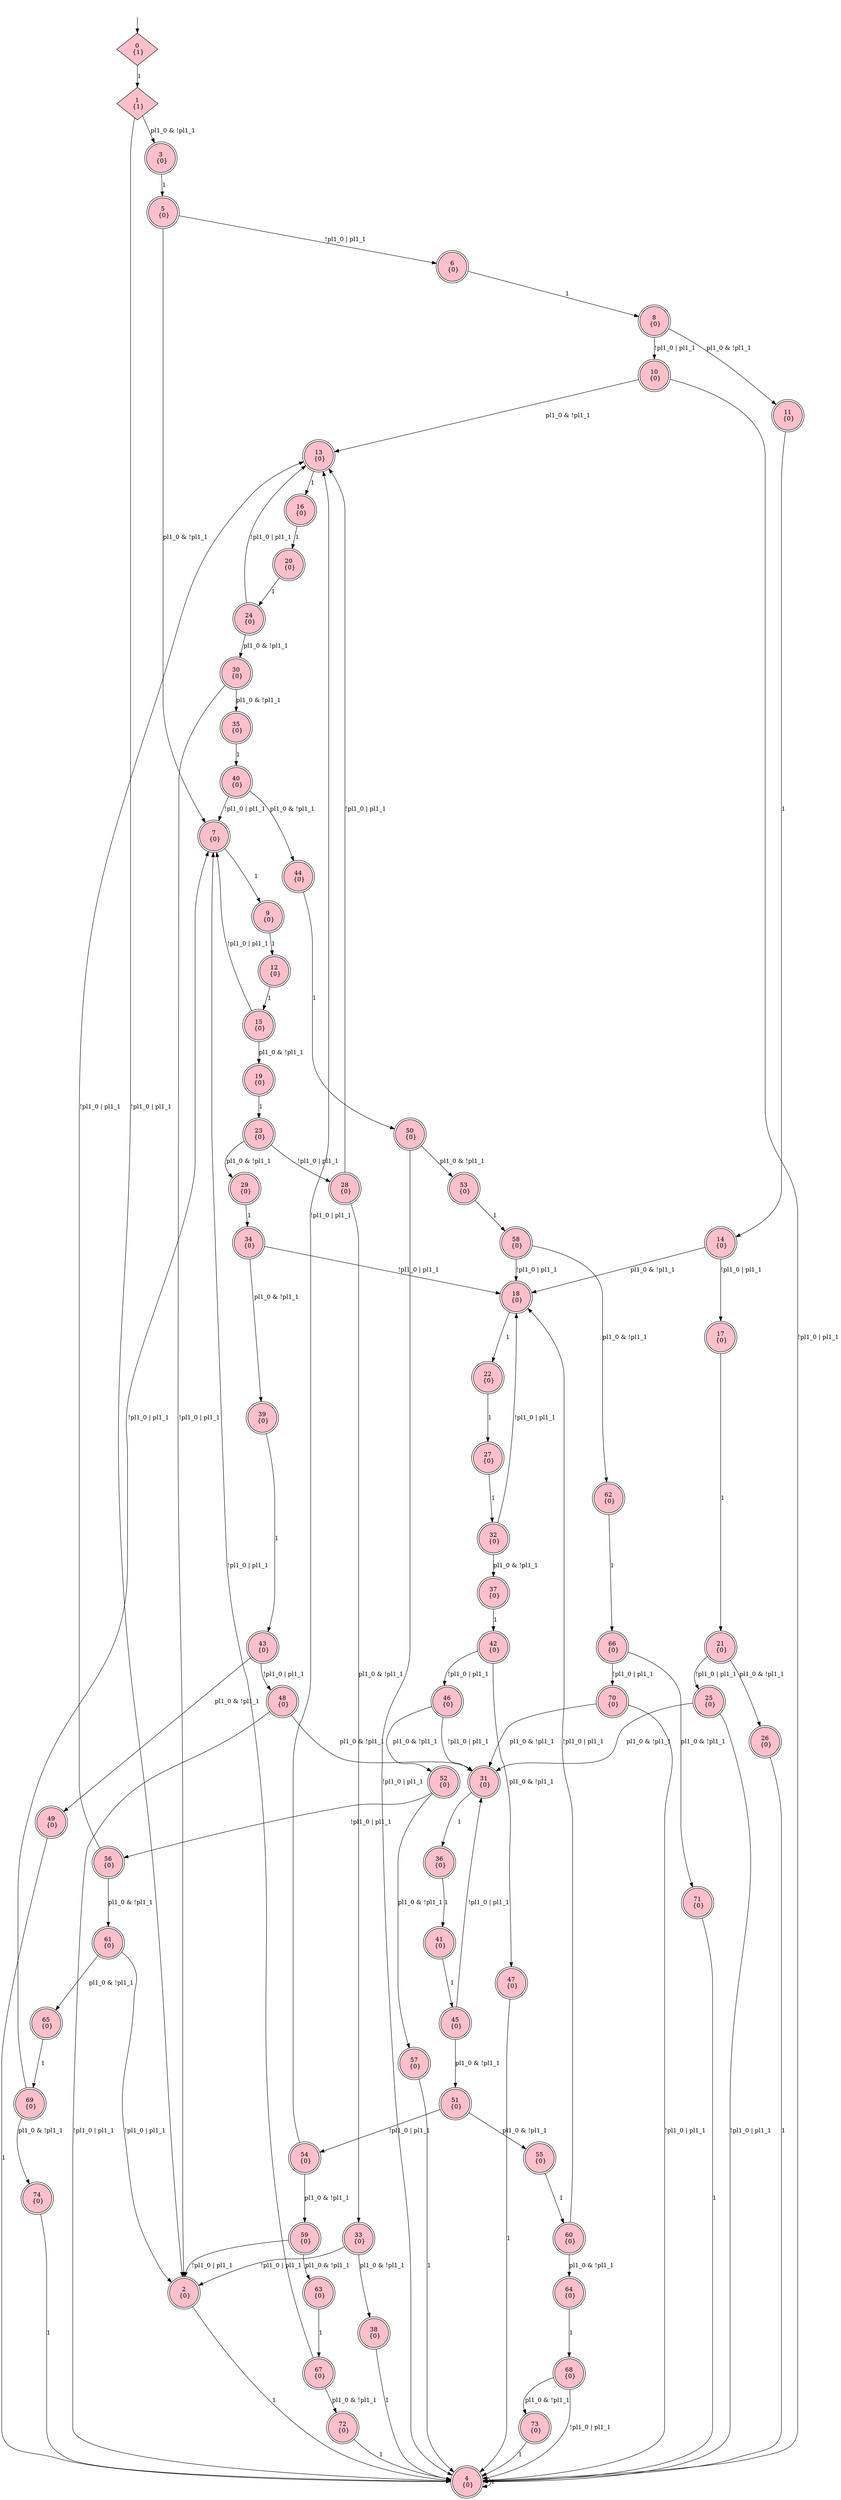 digraph G {
    start [shape="none", label=""];
    start -> 0;
    0 [shape="diamond", peripheries=1, style="filled", fillcolor="pink", label="0\n {1}"];
    1 [shape="diamond", peripheries=1, style="filled", fillcolor="pink", label="1\n {1}"];
    2 [shape="circle", peripheries=2, style="filled", fillcolor="pink", label="2\n {0}"];
    3 [shape="circle", peripheries=2, style="filled", fillcolor="pink", label="3\n {0}"];
    4 [shape="circle", peripheries=2, style="filled", fillcolor="pink", label="4\n {0}"];
    5 [shape="circle", peripheries=2, style="filled", fillcolor="pink", label="5\n {0}"];
    6 [shape="circle", peripheries=2, style="filled", fillcolor="pink", label="6\n {0}"];
    7 [shape="circle", peripheries=2, style="filled", fillcolor="pink", label="7\n {0}"];
    8 [shape="circle", peripheries=2, style="filled", fillcolor="pink", label="8\n {0}"];
    9 [shape="circle", peripheries=2, style="filled", fillcolor="pink", label="9\n {0}"];
    10 [shape="circle", peripheries=2, style="filled", fillcolor="pink", label="10\n {0}"];
    11 [shape="circle", peripheries=2, style="filled", fillcolor="pink", label="11\n {0}"];
    12 [shape="circle", peripheries=2, style="filled", fillcolor="pink", label="12\n {0}"];
    13 [shape="circle", peripheries=2, style="filled", fillcolor="pink", label="13\n {0}"];
    14 [shape="circle", peripheries=2, style="filled", fillcolor="pink", label="14\n {0}"];
    15 [shape="circle", peripheries=2, style="filled", fillcolor="pink", label="15\n {0}"];
    16 [shape="circle", peripheries=2, style="filled", fillcolor="pink", label="16\n {0}"];
    17 [shape="circle", peripheries=2, style="filled", fillcolor="pink", label="17\n {0}"];
    18 [shape="circle", peripheries=2, style="filled", fillcolor="pink", label="18\n {0}"];
    19 [shape="circle", peripheries=2, style="filled", fillcolor="pink", label="19\n {0}"];
    20 [shape="circle", peripheries=2, style="filled", fillcolor="pink", label="20\n {0}"];
    21 [shape="circle", peripheries=2, style="filled", fillcolor="pink", label="21\n {0}"];
    22 [shape="circle", peripheries=2, style="filled", fillcolor="pink", label="22\n {0}"];
    23 [shape="circle", peripheries=2, style="filled", fillcolor="pink", label="23\n {0}"];
    24 [shape="circle", peripheries=2, style="filled", fillcolor="pink", label="24\n {0}"];
    25 [shape="circle", peripheries=2, style="filled", fillcolor="pink", label="25\n {0}"];
    26 [shape="circle", peripheries=2, style="filled", fillcolor="pink", label="26\n {0}"];
    27 [shape="circle", peripheries=2, style="filled", fillcolor="pink", label="27\n {0}"];
    28 [shape="circle", peripheries=2, style="filled", fillcolor="pink", label="28\n {0}"];
    29 [shape="circle", peripheries=2, style="filled", fillcolor="pink", label="29\n {0}"];
    30 [shape="circle", peripheries=2, style="filled", fillcolor="pink", label="30\n {0}"];
    31 [shape="circle", peripheries=2, style="filled", fillcolor="pink", label="31\n {0}"];
    32 [shape="circle", peripheries=2, style="filled", fillcolor="pink", label="32\n {0}"];
    33 [shape="circle", peripheries=2, style="filled", fillcolor="pink", label="33\n {0}"];
    34 [shape="circle", peripheries=2, style="filled", fillcolor="pink", label="34\n {0}"];
    35 [shape="circle", peripheries=2, style="filled", fillcolor="pink", label="35\n {0}"];
    36 [shape="circle", peripheries=2, style="filled", fillcolor="pink", label="36\n {0}"];
    37 [shape="circle", peripheries=2, style="filled", fillcolor="pink", label="37\n {0}"];
    38 [shape="circle", peripheries=2, style="filled", fillcolor="pink", label="38\n {0}"];
    39 [shape="circle", peripheries=2, style="filled", fillcolor="pink", label="39\n {0}"];
    40 [shape="circle", peripheries=2, style="filled", fillcolor="pink", label="40\n {0}"];
    41 [shape="circle", peripheries=2, style="filled", fillcolor="pink", label="41\n {0}"];
    42 [shape="circle", peripheries=2, style="filled", fillcolor="pink", label="42\n {0}"];
    43 [shape="circle", peripheries=2, style="filled", fillcolor="pink", label="43\n {0}"];
    44 [shape="circle", peripheries=2, style="filled", fillcolor="pink", label="44\n {0}"];
    45 [shape="circle", peripheries=2, style="filled", fillcolor="pink", label="45\n {0}"];
    46 [shape="circle", peripheries=2, style="filled", fillcolor="pink", label="46\n {0}"];
    47 [shape="circle", peripheries=2, style="filled", fillcolor="pink", label="47\n {0}"];
    48 [shape="circle", peripheries=2, style="filled", fillcolor="pink", label="48\n {0}"];
    49 [shape="circle", peripheries=2, style="filled", fillcolor="pink", label="49\n {0}"];
    50 [shape="circle", peripheries=2, style="filled", fillcolor="pink", label="50\n {0}"];
    51 [shape="circle", peripheries=2, style="filled", fillcolor="pink", label="51\n {0}"];
    52 [shape="circle", peripheries=2, style="filled", fillcolor="pink", label="52\n {0}"];
    53 [shape="circle", peripheries=2, style="filled", fillcolor="pink", label="53\n {0}"];
    54 [shape="circle", peripheries=2, style="filled", fillcolor="pink", label="54\n {0}"];
    55 [shape="circle", peripheries=2, style="filled", fillcolor="pink", label="55\n {0}"];
    56 [shape="circle", peripheries=2, style="filled", fillcolor="pink", label="56\n {0}"];
    57 [shape="circle", peripheries=2, style="filled", fillcolor="pink", label="57\n {0}"];
    58 [shape="circle", peripheries=2, style="filled", fillcolor="pink", label="58\n {0}"];
    59 [shape="circle", peripheries=2, style="filled", fillcolor="pink", label="59\n {0}"];
    60 [shape="circle", peripheries=2, style="filled", fillcolor="pink", label="60\n {0}"];
    61 [shape="circle", peripheries=2, style="filled", fillcolor="pink", label="61\n {0}"];
    62 [shape="circle", peripheries=2, style="filled", fillcolor="pink", label="62\n {0}"];
    63 [shape="circle", peripheries=2, style="filled", fillcolor="pink", label="63\n {0}"];
    64 [shape="circle", peripheries=2, style="filled", fillcolor="pink", label="64\n {0}"];
    65 [shape="circle", peripheries=2, style="filled", fillcolor="pink", label="65\n {0}"];
    66 [shape="circle", peripheries=2, style="filled", fillcolor="pink", label="66\n {0}"];
    67 [shape="circle", peripheries=2, style="filled", fillcolor="pink", label="67\n {0}"];
    68 [shape="circle", peripheries=2, style="filled", fillcolor="pink", label="68\n {0}"];
    69 [shape="circle", peripheries=2, style="filled", fillcolor="pink", label="69\n {0}"];
    70 [shape="circle", peripheries=2, style="filled", fillcolor="pink", label="70\n {0}"];
    71 [shape="circle", peripheries=2, style="filled", fillcolor="pink", label="71\n {0}"];
    72 [shape="circle", peripheries=2, style="filled", fillcolor="pink", label="72\n {0}"];
    73 [shape="circle", peripheries=2, style="filled", fillcolor="pink", label="73\n {0}"];
    74 [shape="circle", peripheries=2, style="filled", fillcolor="pink", label="74\n {0}"];
    0 -> 1 [label="1"];
    1 -> 3 [label="pl1_0 & !pl1_1"];
    1 -> 2 [label="!pl1_0 | pl1_1"];
    2 -> 4 [label="1"];
    3 -> 5 [label="1"];
    4 -> 4 [label="1"];
    5 -> 7 [label="pl1_0 & !pl1_1"];
    5 -> 6 [label="!pl1_0 | pl1_1"];
    6 -> 8 [label="1"];
    7 -> 9 [label="1"];
    8 -> 11 [label="pl1_0 & !pl1_1"];
    8 -> 10 [label="!pl1_0 | pl1_1"];
    9 -> 12 [label="1"];
    10 -> 13 [label="pl1_0 & !pl1_1"];
    10 -> 4 [label="!pl1_0 | pl1_1"];
    11 -> 14 [label="1"];
    12 -> 15 [label="1"];
    13 -> 16 [label="1"];
    14 -> 18 [label="pl1_0 & !pl1_1"];
    14 -> 17 [label="!pl1_0 | pl1_1"];
    15 -> 19 [label="pl1_0 & !pl1_1"];
    15 -> 7 [label="!pl1_0 | pl1_1"];
    16 -> 20 [label="1"];
    17 -> 21 [label="1"];
    18 -> 22 [label="1"];
    19 -> 23 [label="1"];
    20 -> 24 [label="1"];
    21 -> 26 [label="pl1_0 & !pl1_1"];
    21 -> 25 [label="!pl1_0 | pl1_1"];
    22 -> 27 [label="1"];
    23 -> 29 [label="pl1_0 & !pl1_1"];
    23 -> 28 [label="!pl1_0 | pl1_1"];
    24 -> 30 [label="pl1_0 & !pl1_1"];
    24 -> 13 [label="!pl1_0 | pl1_1"];
    25 -> 31 [label="pl1_0 & !pl1_1"];
    25 -> 4 [label="!pl1_0 | pl1_1"];
    26 -> 4 [label="1"];
    27 -> 32 [label="1"];
    28 -> 33 [label="pl1_0 & !pl1_1"];
    28 -> 13 [label="!pl1_0 | pl1_1"];
    29 -> 34 [label="1"];
    30 -> 35 [label="pl1_0 & !pl1_1"];
    30 -> 2 [label="!pl1_0 | pl1_1"];
    31 -> 36 [label="1"];
    32 -> 37 [label="pl1_0 & !pl1_1"];
    32 -> 18 [label="!pl1_0 | pl1_1"];
    33 -> 38 [label="pl1_0 & !pl1_1"];
    33 -> 2 [label="!pl1_0 | pl1_1"];
    34 -> 39 [label="pl1_0 & !pl1_1"];
    34 -> 18 [label="!pl1_0 | pl1_1"];
    35 -> 40 [label="1"];
    36 -> 41 [label="1"];
    37 -> 42 [label="1"];
    38 -> 4 [label="1"];
    39 -> 43 [label="1"];
    40 -> 44 [label="pl1_0 & !pl1_1"];
    40 -> 7 [label="!pl1_0 | pl1_1"];
    41 -> 45 [label="1"];
    42 -> 47 [label="pl1_0 & !pl1_1"];
    42 -> 46 [label="!pl1_0 | pl1_1"];
    43 -> 49 [label="pl1_0 & !pl1_1"];
    43 -> 48 [label="!pl1_0 | pl1_1"];
    44 -> 50 [label="1"];
    45 -> 51 [label="pl1_0 & !pl1_1"];
    45 -> 31 [label="!pl1_0 | pl1_1"];
    46 -> 52 [label="pl1_0 & !pl1_1"];
    46 -> 31 [label="!pl1_0 | pl1_1"];
    47 -> 4 [label="1"];
    48 -> 31 [label="pl1_0 & !pl1_1"];
    48 -> 4 [label="!pl1_0 | pl1_1"];
    49 -> 4 [label="1"];
    50 -> 53 [label="pl1_0 & !pl1_1"];
    50 -> 4 [label="!pl1_0 | pl1_1"];
    51 -> 55 [label="pl1_0 & !pl1_1"];
    51 -> 54 [label="!pl1_0 | pl1_1"];
    52 -> 57 [label="pl1_0 & !pl1_1"];
    52 -> 56 [label="!pl1_0 | pl1_1"];
    53 -> 58 [label="1"];
    54 -> 59 [label="pl1_0 & !pl1_1"];
    54 -> 13 [label="!pl1_0 | pl1_1"];
    55 -> 60 [label="1"];
    56 -> 61 [label="pl1_0 & !pl1_1"];
    56 -> 13 [label="!pl1_0 | pl1_1"];
    57 -> 4 [label="1"];
    58 -> 62 [label="pl1_0 & !pl1_1"];
    58 -> 18 [label="!pl1_0 | pl1_1"];
    59 -> 63 [label="pl1_0 & !pl1_1"];
    59 -> 2 [label="!pl1_0 | pl1_1"];
    60 -> 64 [label="pl1_0 & !pl1_1"];
    60 -> 18 [label="!pl1_0 | pl1_1"];
    61 -> 65 [label="pl1_0 & !pl1_1"];
    61 -> 2 [label="!pl1_0 | pl1_1"];
    62 -> 66 [label="1"];
    63 -> 67 [label="1"];
    64 -> 68 [label="1"];
    65 -> 69 [label="1"];
    66 -> 71 [label="pl1_0 & !pl1_1"];
    66 -> 70 [label="!pl1_0 | pl1_1"];
    67 -> 72 [label="pl1_0 & !pl1_1"];
    67 -> 7 [label="!pl1_0 | pl1_1"];
    68 -> 73 [label="pl1_0 & !pl1_1"];
    68 -> 4 [label="!pl1_0 | pl1_1"];
    69 -> 74 [label="pl1_0 & !pl1_1"];
    69 -> 7 [label="!pl1_0 | pl1_1"];
    70 -> 31 [label="pl1_0 & !pl1_1"];
    70 -> 4 [label="!pl1_0 | pl1_1"];
    71 -> 4 [label="1"];
    72 -> 4 [label="1"];
    73 -> 4 [label="1"];
    74 -> 4 [label="1"];
}
